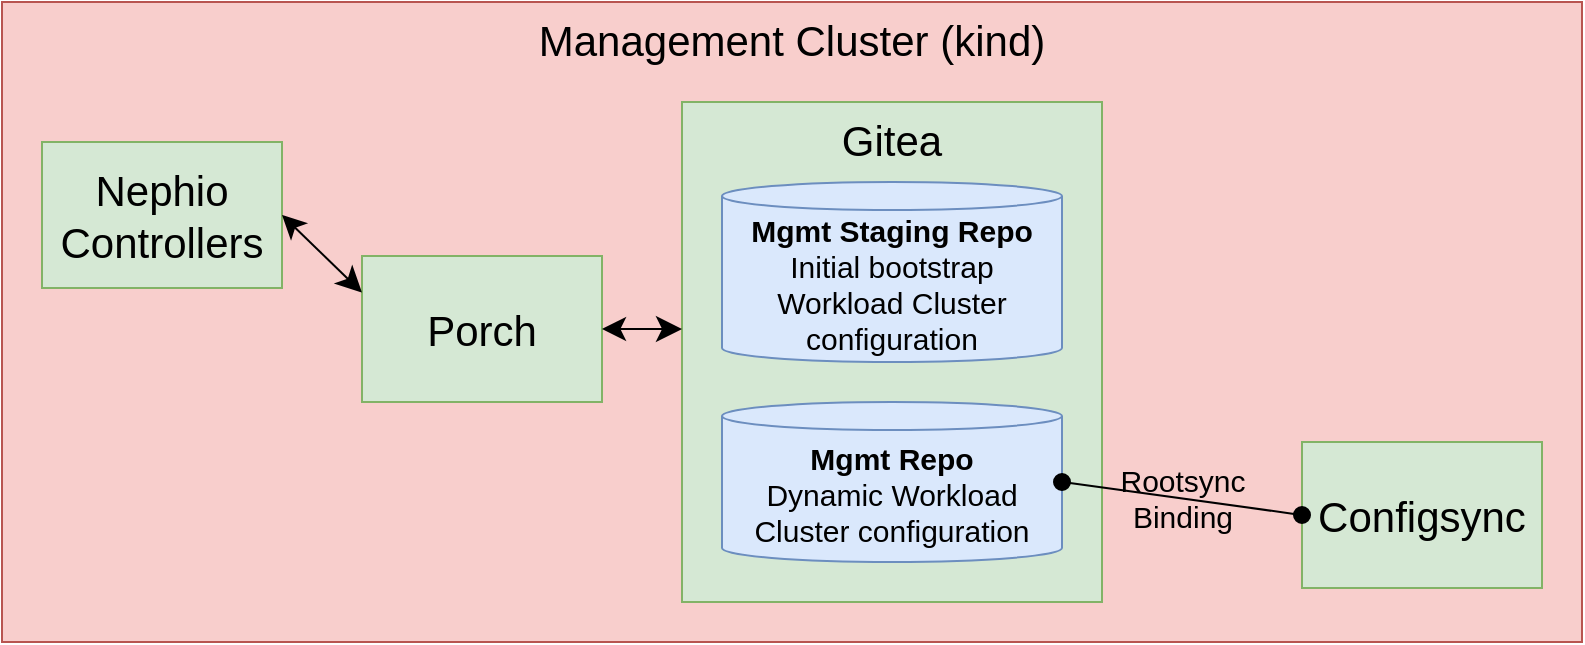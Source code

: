 <mxfile version="19.0.2" type="device"><diagram id="66tKOTB7JbLviRE-6tKT" name="Page-1"><mxGraphModel dx="1427" dy="1016" grid="1" gridSize="10" guides="1" tooltips="1" connect="1" arrows="1" fold="1" page="1" pageScale="1" pageWidth="2336" pageHeight="1654" math="0" shadow="0"><root><mxCell id="0"/><mxCell id="1" parent="0"/><mxCell id="XBly4EIPfvFerEIG16t2-3" value="Management Cluster (kind)" style="rounded=0;whiteSpace=wrap;html=1;fontSize=21;verticalAlign=top;fillColor=#f8cecc;strokeColor=#b85450;" vertex="1" parent="1"><mxGeometry x="610" y="150" width="790" height="320" as="geometry"/></mxCell><mxCell id="XBly4EIPfvFerEIG16t2-7" value="Gitea" style="rounded=0;whiteSpace=wrap;html=1;fontSize=21;verticalAlign=top;fillColor=#d5e8d4;strokeColor=#82b366;" vertex="1" parent="1"><mxGeometry x="950" y="200" width="210" height="250" as="geometry"/></mxCell><mxCell id="XBly4EIPfvFerEIG16t2-12" value="Porch" style="rounded=0;whiteSpace=wrap;html=1;fontSize=21;fillColor=#d5e8d4;strokeColor=#82b366;" vertex="1" parent="1"><mxGeometry x="790" y="277" width="120" height="73" as="geometry"/></mxCell><mxCell id="XBly4EIPfvFerEIG16t2-13" value="Configsync" style="rounded=0;whiteSpace=wrap;html=1;fontSize=21;fillColor=#d5e8d4;strokeColor=#82b366;" vertex="1" parent="1"><mxGeometry x="1260" y="370" width="120" height="73" as="geometry"/></mxCell><mxCell id="XBly4EIPfvFerEIG16t2-14" value="Nephio Controllers" style="rounded=0;whiteSpace=wrap;html=1;fontSize=21;fillColor=#d5e8d4;strokeColor=#82b366;" vertex="1" parent="1"><mxGeometry x="630" y="220" width="120" height="73" as="geometry"/></mxCell><mxCell id="XBly4EIPfvFerEIG16t2-29" value="&lt;font style=&quot;font-size: 15px;&quot;&gt;&lt;b&gt;Mgmt Staging Repo&lt;br&gt;&lt;/b&gt;Initial bootstrap Workload Cluster configuration&lt;br&gt;&lt;/font&gt;" style="shape=cylinder3;whiteSpace=wrap;html=1;boundedLbl=1;backgroundOutline=1;size=7;fillColor=#dae8fc;strokeColor=#6c8ebf;" vertex="1" parent="1"><mxGeometry x="970" y="240" width="170" height="90" as="geometry"/></mxCell><mxCell id="XBly4EIPfvFerEIG16t2-30" value="&lt;font style=&quot;font-size: 15px;&quot;&gt;&lt;b&gt;Mgmt Repo&lt;/b&gt;&lt;br&gt;Dynamic Workload Cluster configuration&lt;br&gt;&lt;/font&gt;" style="shape=cylinder3;whiteSpace=wrap;html=1;boundedLbl=1;backgroundOutline=1;size=7;fillColor=#dae8fc;strokeColor=#6c8ebf;" vertex="1" parent="1"><mxGeometry x="970" y="350" width="170" height="80" as="geometry"/></mxCell><mxCell id="XBly4EIPfvFerEIG16t2-32" value="" style="endArrow=classic;startArrow=classic;html=1;rounded=0;fontSize=15;exitX=1;exitY=0.5;exitDx=0;exitDy=0;entryX=0;entryY=0.25;entryDx=0;entryDy=0;startFill=1;endSize=10;startSize=9;endFill=1;" edge="1" parent="1" source="XBly4EIPfvFerEIG16t2-14" target="XBly4EIPfvFerEIG16t2-12"><mxGeometry width="50" height="50" relative="1" as="geometry"><mxPoint x="1250" y="280" as="sourcePoint"/><mxPoint x="1300" y="230" as="targetPoint"/></mxGeometry></mxCell><mxCell id="XBly4EIPfvFerEIG16t2-33" value="Rootsync&lt;br&gt;Binding" style="endArrow=oval;startArrow=oval;html=1;rounded=0;fontSize=15;exitX=0;exitY=0.5;exitDx=0;exitDy=0;entryX=1;entryY=0.5;entryDx=0;entryDy=0;startFill=1;endSize=8;startSize=8;endFill=1;entryPerimeter=0;labelBackgroundColor=none;" edge="1" parent="1" source="XBly4EIPfvFerEIG16t2-13" target="XBly4EIPfvFerEIG16t2-30"><mxGeometry width="50" height="50" relative="1" as="geometry"><mxPoint x="760" y="232" as="sourcePoint"/><mxPoint x="810" y="286.75" as="targetPoint"/></mxGeometry></mxCell><mxCell id="XBly4EIPfvFerEIG16t2-34" value="" style="endArrow=classic;startArrow=classic;html=1;rounded=0;fontSize=15;exitX=1;exitY=0.5;exitDx=0;exitDy=0;startFill=1;endSize=10;startSize=9;endFill=1;entryX=0;entryY=0.454;entryDx=0;entryDy=0;entryPerimeter=0;" edge="1" parent="1" source="XBly4EIPfvFerEIG16t2-12" target="XBly4EIPfvFerEIG16t2-7"><mxGeometry width="50" height="50" relative="1" as="geometry"><mxPoint x="760" y="266.5" as="sourcePoint"/><mxPoint x="800" y="305.25" as="targetPoint"/></mxGeometry></mxCell></root></mxGraphModel></diagram></mxfile>